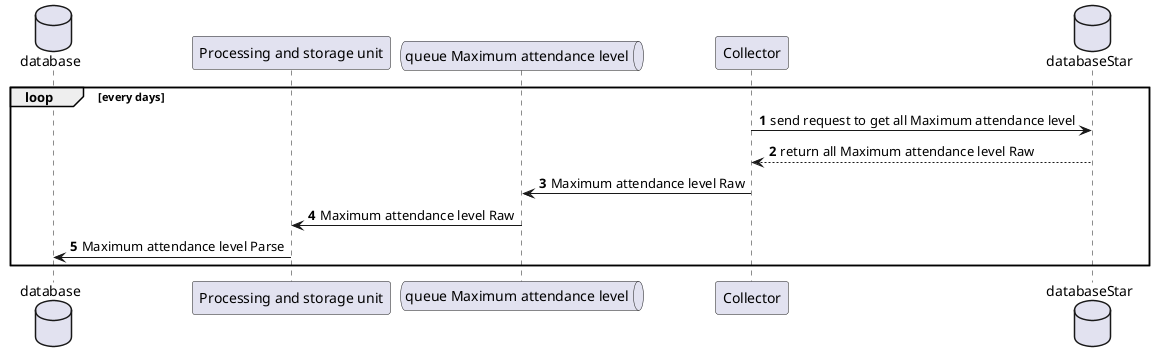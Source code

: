 @startuml sub  diagram for Maximum attendance level
autonumber
database    database    as DB
participant "Processing and storage unit" as UTS
queue       "queue Maximum attendance level" as QMAL
participant Collector as Co
database    databaseStar    as DBStar

loop every days
    Co -> DBStar : send request to get all Maximum attendance level
    DBStar --> Co : return all Maximum attendance level Raw
    Co -> QMAL : Maximum attendance level Raw
    QMAL -> UTS : Maximum attendance level Raw
    UTS -> DB : Maximum attendance level Parse
end

@enduml